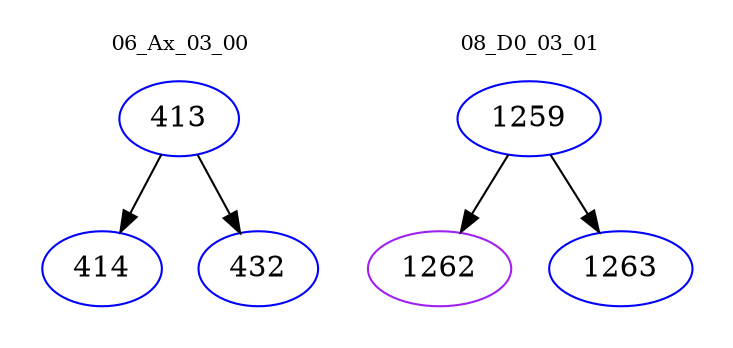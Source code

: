 digraph{
subgraph cluster_0 {
color = white
label = "06_Ax_03_00";
fontsize=10;
T0_413 [label="413", color="blue"]
T0_413 -> T0_414 [color="black"]
T0_414 [label="414", color="blue"]
T0_413 -> T0_432 [color="black"]
T0_432 [label="432", color="blue"]
}
subgraph cluster_1 {
color = white
label = "08_D0_03_01";
fontsize=10;
T1_1259 [label="1259", color="blue"]
T1_1259 -> T1_1262 [color="black"]
T1_1262 [label="1262", color="purple"]
T1_1259 -> T1_1263 [color="black"]
T1_1263 [label="1263", color="blue"]
}
}
